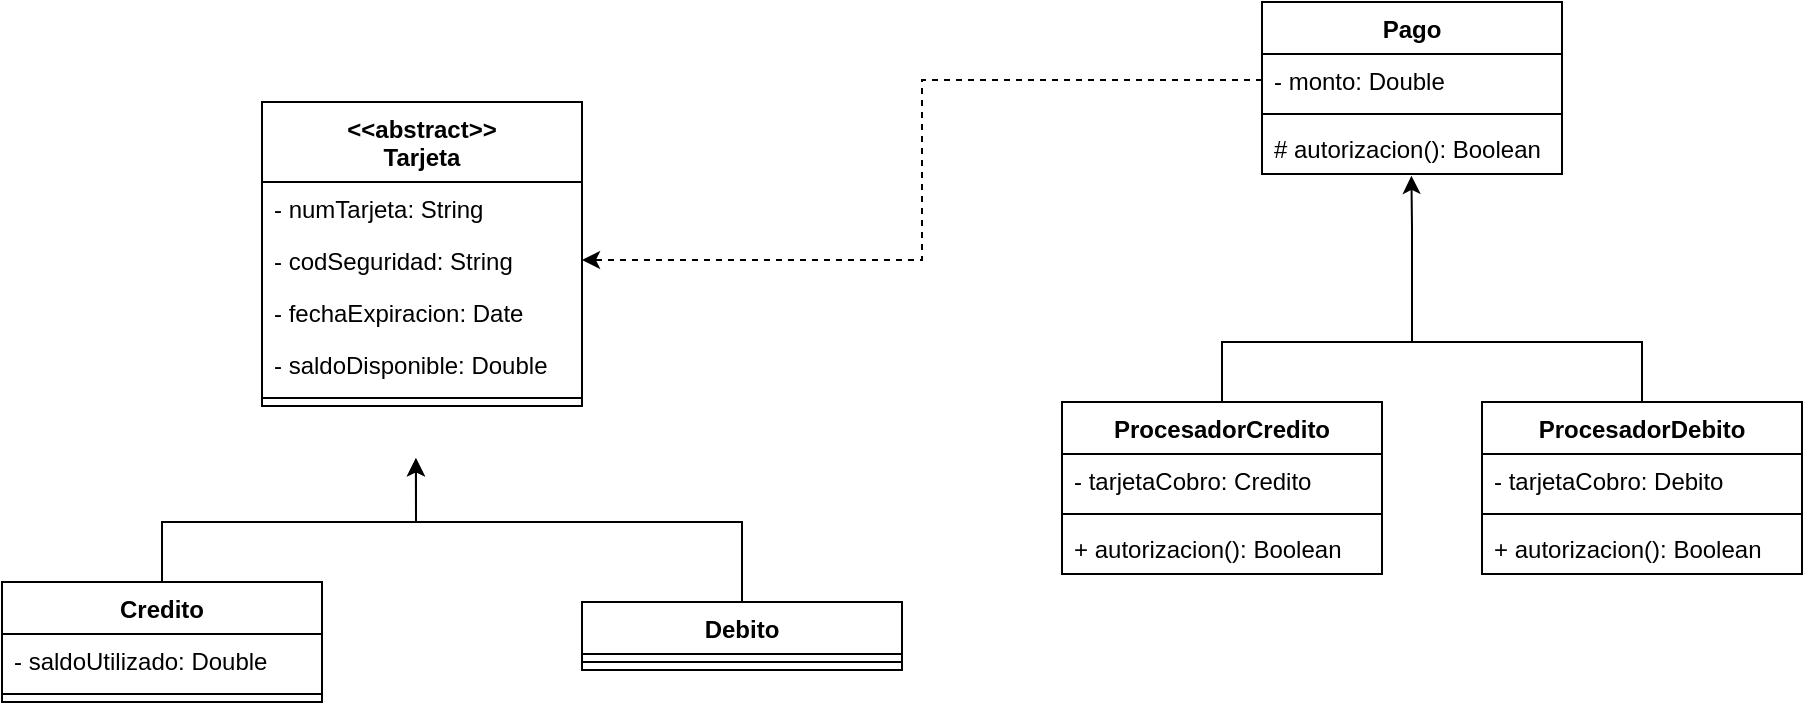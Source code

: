<mxfile version="18.0.4" type="device"><diagram id="HbCqjPOPQqWul7xzCBtL" name="Page-1"><mxGraphModel dx="1210" dy="573" grid="1" gridSize="10" guides="1" tooltips="1" connect="1" arrows="1" fold="1" page="1" pageScale="1" pageWidth="850" pageHeight="1100" math="0" shadow="0"><root><mxCell id="0"/><mxCell id="1" parent="0"/><mxCell id="ciTbHI1_CsOFIGFwU0rs-1" value="&lt;&lt;abstract&gt;&gt;&#xA;Tarjeta" style="swimlane;fontStyle=1;align=center;verticalAlign=top;childLayout=stackLayout;horizontal=1;startSize=40;horizontalStack=0;resizeParent=1;resizeParentMax=0;resizeLast=0;collapsible=1;marginBottom=0;" vertex="1" parent="1"><mxGeometry x="160" y="120" width="160" height="152" as="geometry"/></mxCell><mxCell id="ciTbHI1_CsOFIGFwU0rs-2" value="- numTarjeta: String" style="text;strokeColor=none;fillColor=none;align=left;verticalAlign=top;spacingLeft=4;spacingRight=4;overflow=hidden;rotatable=0;points=[[0,0.5],[1,0.5]];portConstraint=eastwest;" vertex="1" parent="ciTbHI1_CsOFIGFwU0rs-1"><mxGeometry y="40" width="160" height="26" as="geometry"/></mxCell><mxCell id="ciTbHI1_CsOFIGFwU0rs-5" value="- codSeguridad: String" style="text;strokeColor=none;fillColor=none;align=left;verticalAlign=top;spacingLeft=4;spacingRight=4;overflow=hidden;rotatable=0;points=[[0,0.5],[1,0.5]];portConstraint=eastwest;" vertex="1" parent="ciTbHI1_CsOFIGFwU0rs-1"><mxGeometry y="66" width="160" height="26" as="geometry"/></mxCell><mxCell id="ciTbHI1_CsOFIGFwU0rs-6" value="- fechaExpiracion: Date" style="text;strokeColor=none;fillColor=none;align=left;verticalAlign=top;spacingLeft=4;spacingRight=4;overflow=hidden;rotatable=0;points=[[0,0.5],[1,0.5]];portConstraint=eastwest;" vertex="1" parent="ciTbHI1_CsOFIGFwU0rs-1"><mxGeometry y="92" width="160" height="26" as="geometry"/></mxCell><mxCell id="ciTbHI1_CsOFIGFwU0rs-7" value="- saldoDisponible: Double" style="text;strokeColor=none;fillColor=none;align=left;verticalAlign=top;spacingLeft=4;spacingRight=4;overflow=hidden;rotatable=0;points=[[0,0.5],[1,0.5]];portConstraint=eastwest;" vertex="1" parent="ciTbHI1_CsOFIGFwU0rs-1"><mxGeometry y="118" width="160" height="26" as="geometry"/></mxCell><mxCell id="ciTbHI1_CsOFIGFwU0rs-3" value="" style="line;strokeWidth=1;fillColor=none;align=left;verticalAlign=middle;spacingTop=-1;spacingLeft=3;spacingRight=3;rotatable=0;labelPosition=right;points=[];portConstraint=eastwest;" vertex="1" parent="ciTbHI1_CsOFIGFwU0rs-1"><mxGeometry y="144" width="160" height="8" as="geometry"/></mxCell><mxCell id="ciTbHI1_CsOFIGFwU0rs-12" style="edgeStyle=orthogonalEdgeStyle;rounded=0;orthogonalLoop=1;jettySize=auto;html=1;exitX=0.5;exitY=0;exitDx=0;exitDy=0;entryX=0.481;entryY=1.001;entryDx=0;entryDy=0;entryPerimeter=0;" edge="1" parent="1" source="ciTbHI1_CsOFIGFwU0rs-8"><mxGeometry relative="1" as="geometry"><mxPoint x="236.96" y="298.026" as="targetPoint"/><Array as="points"><mxPoint x="110" y="330"/><mxPoint x="237" y="330"/></Array></mxGeometry></mxCell><mxCell id="ciTbHI1_CsOFIGFwU0rs-8" value="Credito" style="swimlane;fontStyle=1;align=center;verticalAlign=top;childLayout=stackLayout;horizontal=1;startSize=26;horizontalStack=0;resizeParent=1;resizeParentMax=0;resizeLast=0;collapsible=1;marginBottom=0;" vertex="1" parent="1"><mxGeometry x="30" y="360" width="160" height="60" as="geometry"/></mxCell><mxCell id="ciTbHI1_CsOFIGFwU0rs-9" value="- saldoUtilizado: Double" style="text;strokeColor=none;fillColor=none;align=left;verticalAlign=top;spacingLeft=4;spacingRight=4;overflow=hidden;rotatable=0;points=[[0,0.5],[1,0.5]];portConstraint=eastwest;" vertex="1" parent="ciTbHI1_CsOFIGFwU0rs-8"><mxGeometry y="26" width="160" height="26" as="geometry"/></mxCell><mxCell id="ciTbHI1_CsOFIGFwU0rs-10" value="" style="line;strokeWidth=1;fillColor=none;align=left;verticalAlign=middle;spacingTop=-1;spacingLeft=3;spacingRight=3;rotatable=0;labelPosition=right;points=[];portConstraint=eastwest;" vertex="1" parent="ciTbHI1_CsOFIGFwU0rs-8"><mxGeometry y="52" width="160" height="8" as="geometry"/></mxCell><mxCell id="ciTbHI1_CsOFIGFwU0rs-17" style="edgeStyle=orthogonalEdgeStyle;rounded=0;orthogonalLoop=1;jettySize=auto;html=1;exitX=0.5;exitY=0;exitDx=0;exitDy=0;entryX=0.481;entryY=1.006;entryDx=0;entryDy=0;entryPerimeter=0;" edge="1" parent="1" source="ciTbHI1_CsOFIGFwU0rs-13"><mxGeometry relative="1" as="geometry"><mxPoint x="236.96" y="298.156" as="targetPoint"/><Array as="points"><mxPoint x="400" y="330"/><mxPoint x="237" y="330"/></Array></mxGeometry></mxCell><mxCell id="ciTbHI1_CsOFIGFwU0rs-13" value="Debito" style="swimlane;fontStyle=1;align=center;verticalAlign=top;childLayout=stackLayout;horizontal=1;startSize=26;horizontalStack=0;resizeParent=1;resizeParentMax=0;resizeLast=0;collapsible=1;marginBottom=0;" vertex="1" parent="1"><mxGeometry x="320" y="370" width="160" height="34" as="geometry"/></mxCell><mxCell id="ciTbHI1_CsOFIGFwU0rs-15" value="" style="line;strokeWidth=1;fillColor=none;align=left;verticalAlign=middle;spacingTop=-1;spacingLeft=3;spacingRight=3;rotatable=0;labelPosition=right;points=[];portConstraint=eastwest;" vertex="1" parent="ciTbHI1_CsOFIGFwU0rs-13"><mxGeometry y="26" width="160" height="8" as="geometry"/></mxCell><mxCell id="ciTbHI1_CsOFIGFwU0rs-18" value="Pago" style="swimlane;fontStyle=1;align=center;verticalAlign=top;childLayout=stackLayout;horizontal=1;startSize=26;horizontalStack=0;resizeParent=1;resizeParentMax=0;resizeLast=0;collapsible=1;marginBottom=0;" vertex="1" parent="1"><mxGeometry x="660" y="70" width="150" height="86" as="geometry"/></mxCell><mxCell id="ciTbHI1_CsOFIGFwU0rs-39" value="- monto: Double" style="text;strokeColor=none;fillColor=none;align=left;verticalAlign=top;spacingLeft=4;spacingRight=4;overflow=hidden;rotatable=0;points=[[0,0.5],[1,0.5]];portConstraint=eastwest;" vertex="1" parent="ciTbHI1_CsOFIGFwU0rs-18"><mxGeometry y="26" width="150" height="26" as="geometry"/></mxCell><mxCell id="ciTbHI1_CsOFIGFwU0rs-20" value="" style="line;strokeWidth=1;fillColor=none;align=left;verticalAlign=middle;spacingTop=-1;spacingLeft=3;spacingRight=3;rotatable=0;labelPosition=right;points=[];portConstraint=eastwest;" vertex="1" parent="ciTbHI1_CsOFIGFwU0rs-18"><mxGeometry y="52" width="150" height="8" as="geometry"/></mxCell><mxCell id="ciTbHI1_CsOFIGFwU0rs-21" value="# autorizacion(): Boolean" style="text;strokeColor=none;fillColor=none;align=left;verticalAlign=top;spacingLeft=4;spacingRight=4;overflow=hidden;rotatable=0;points=[[0,0.5],[1,0.5]];portConstraint=eastwest;" vertex="1" parent="ciTbHI1_CsOFIGFwU0rs-18"><mxGeometry y="60" width="150" height="26" as="geometry"/></mxCell><mxCell id="ciTbHI1_CsOFIGFwU0rs-26" style="edgeStyle=orthogonalEdgeStyle;rounded=0;orthogonalLoop=1;jettySize=auto;html=1;exitX=0.5;exitY=0;exitDx=0;exitDy=0;entryX=0.498;entryY=1.035;entryDx=0;entryDy=0;entryPerimeter=0;" edge="1" parent="1" source="ciTbHI1_CsOFIGFwU0rs-22" target="ciTbHI1_CsOFIGFwU0rs-21"><mxGeometry relative="1" as="geometry"><mxPoint x="740" y="250" as="targetPoint"/><Array as="points"><mxPoint x="640" y="240"/><mxPoint x="735" y="240"/><mxPoint x="735" y="183"/></Array></mxGeometry></mxCell><mxCell id="ciTbHI1_CsOFIGFwU0rs-22" value="ProcesadorCredito" style="swimlane;fontStyle=1;align=center;verticalAlign=top;childLayout=stackLayout;horizontal=1;startSize=26;horizontalStack=0;resizeParent=1;resizeParentMax=0;resizeLast=0;collapsible=1;marginBottom=0;" vertex="1" parent="1"><mxGeometry x="560" y="270" width="160" height="86" as="geometry"/></mxCell><mxCell id="ciTbHI1_CsOFIGFwU0rs-23" value="- tarjetaCobro: Credito" style="text;strokeColor=none;fillColor=none;align=left;verticalAlign=top;spacingLeft=4;spacingRight=4;overflow=hidden;rotatable=0;points=[[0,0.5],[1,0.5]];portConstraint=eastwest;" vertex="1" parent="ciTbHI1_CsOFIGFwU0rs-22"><mxGeometry y="26" width="160" height="26" as="geometry"/></mxCell><mxCell id="ciTbHI1_CsOFIGFwU0rs-24" value="" style="line;strokeWidth=1;fillColor=none;align=left;verticalAlign=middle;spacingTop=-1;spacingLeft=3;spacingRight=3;rotatable=0;labelPosition=right;points=[];portConstraint=eastwest;" vertex="1" parent="ciTbHI1_CsOFIGFwU0rs-22"><mxGeometry y="52" width="160" height="8" as="geometry"/></mxCell><mxCell id="ciTbHI1_CsOFIGFwU0rs-25" value="+ autorizacion(): Boolean" style="text;strokeColor=none;fillColor=none;align=left;verticalAlign=top;spacingLeft=4;spacingRight=4;overflow=hidden;rotatable=0;points=[[0,0.5],[1,0.5]];portConstraint=eastwest;" vertex="1" parent="ciTbHI1_CsOFIGFwU0rs-22"><mxGeometry y="60" width="160" height="26" as="geometry"/></mxCell><mxCell id="ciTbHI1_CsOFIGFwU0rs-37" style="edgeStyle=orthogonalEdgeStyle;rounded=0;orthogonalLoop=1;jettySize=auto;html=1;exitX=0.5;exitY=0;exitDx=0;exitDy=0;endArrow=none;endFill=0;" edge="1" parent="1" source="ciTbHI1_CsOFIGFwU0rs-27"><mxGeometry relative="1" as="geometry"><mxPoint x="730" y="240" as="targetPoint"/><Array as="points"><mxPoint x="850" y="240"/><mxPoint x="740" y="240"/></Array></mxGeometry></mxCell><mxCell id="ciTbHI1_CsOFIGFwU0rs-27" value="ProcesadorDebito" style="swimlane;fontStyle=1;align=center;verticalAlign=top;childLayout=stackLayout;horizontal=1;startSize=26;horizontalStack=0;resizeParent=1;resizeParentMax=0;resizeLast=0;collapsible=1;marginBottom=0;" vertex="1" parent="1"><mxGeometry x="770" y="270" width="160" height="86" as="geometry"/></mxCell><mxCell id="ciTbHI1_CsOFIGFwU0rs-28" value="- tarjetaCobro: Debito" style="text;strokeColor=none;fillColor=none;align=left;verticalAlign=top;spacingLeft=4;spacingRight=4;overflow=hidden;rotatable=0;points=[[0,0.5],[1,0.5]];portConstraint=eastwest;" vertex="1" parent="ciTbHI1_CsOFIGFwU0rs-27"><mxGeometry y="26" width="160" height="26" as="geometry"/></mxCell><mxCell id="ciTbHI1_CsOFIGFwU0rs-29" value="" style="line;strokeWidth=1;fillColor=none;align=left;verticalAlign=middle;spacingTop=-1;spacingLeft=3;spacingRight=3;rotatable=0;labelPosition=right;points=[];portConstraint=eastwest;" vertex="1" parent="ciTbHI1_CsOFIGFwU0rs-27"><mxGeometry y="52" width="160" height="8" as="geometry"/></mxCell><mxCell id="ciTbHI1_CsOFIGFwU0rs-30" value="+ autorizacion(): Boolean" style="text;strokeColor=none;fillColor=none;align=left;verticalAlign=top;spacingLeft=4;spacingRight=4;overflow=hidden;rotatable=0;points=[[0,0.5],[1,0.5]];portConstraint=eastwest;" vertex="1" parent="ciTbHI1_CsOFIGFwU0rs-27"><mxGeometry y="60" width="160" height="26" as="geometry"/></mxCell><mxCell id="ciTbHI1_CsOFIGFwU0rs-38" style="rounded=0;orthogonalLoop=1;jettySize=auto;html=1;exitX=0;exitY=0.5;exitDx=0;exitDy=0;entryX=1;entryY=0.5;entryDx=0;entryDy=0;endArrow=classic;endFill=1;dashed=1;elbow=vertical;edgeStyle=orthogonalEdgeStyle;" edge="1" parent="1" target="ciTbHI1_CsOFIGFwU0rs-5"><mxGeometry relative="1" as="geometry"><mxPoint x="660" y="109" as="sourcePoint"/><Array as="points"><mxPoint x="490" y="109"/><mxPoint x="490" y="199"/></Array></mxGeometry></mxCell></root></mxGraphModel></diagram></mxfile>